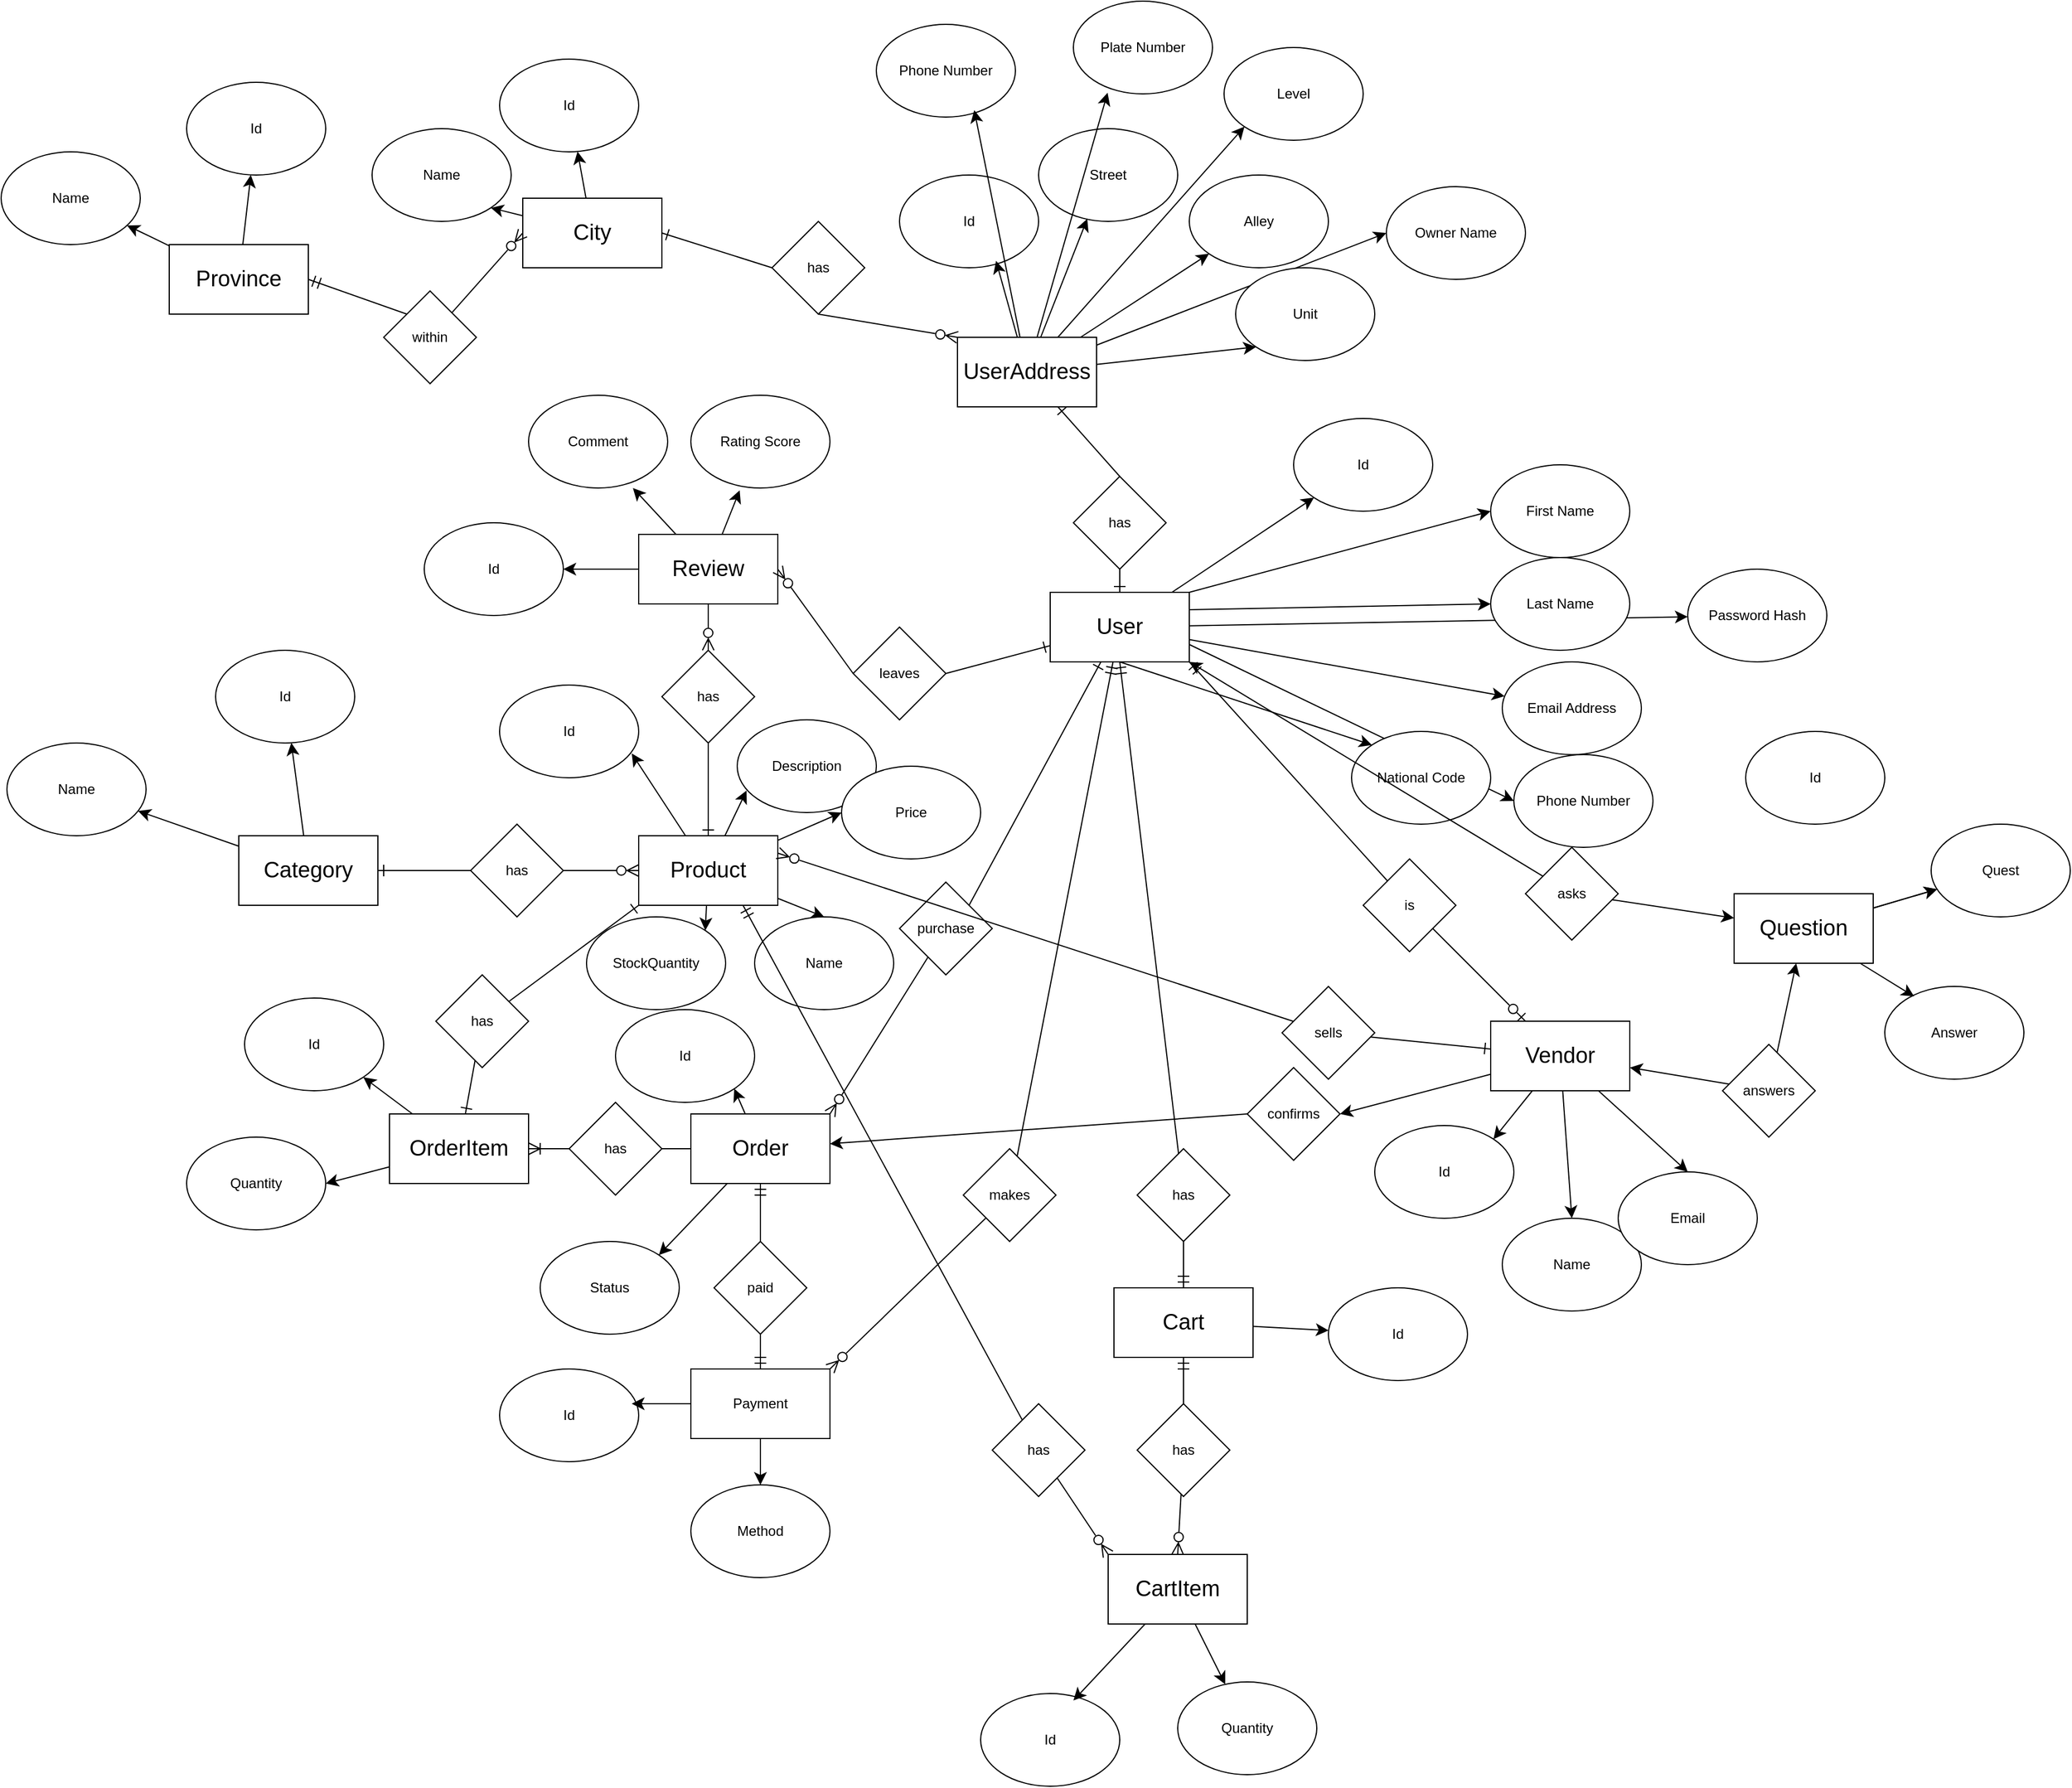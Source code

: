 <mxfile version="27.1.4">
  <diagram id="R2lEEEUBdFMjLlhIrx00" name="Page-1">
    <mxGraphModel dx="1762" dy="1644" grid="1" gridSize="10" guides="1" tooltips="1" connect="1" arrows="1" fold="1" page="1" pageScale="1" pageWidth="850" pageHeight="1100" math="0" shadow="0" extFonts="Permanent Marker^https://fonts.googleapis.com/css?family=Permanent+Marker">
      <root>
        <mxCell id="0" />
        <mxCell id="1" parent="0" />
        <mxCell id="40NyG70ImDQyrmvecJQj-22" style="edgeStyle=none;curved=1;rounded=0;orthogonalLoop=1;jettySize=auto;html=1;exitX=0.5;exitY=1;exitDx=0;exitDy=0;entryX=0;entryY=0;entryDx=0;entryDy=0;fontSize=12;startSize=8;endSize=8;" parent="1" source="40NyG70ImDQyrmvecJQj-1" target="40NyG70ImDQyrmvecJQj-21" edge="1">
          <mxGeometry relative="1" as="geometry" />
        </mxCell>
        <mxCell id="40NyG70ImDQyrmvecJQj-23" style="edgeStyle=none;curved=1;rounded=0;orthogonalLoop=1;jettySize=auto;html=1;exitX=1;exitY=0.75;exitDx=0;exitDy=0;entryX=0;entryY=0.5;entryDx=0;entryDy=0;fontSize=12;startSize=8;endSize=8;" parent="1" source="40NyG70ImDQyrmvecJQj-1" target="40NyG70ImDQyrmvecJQj-20" edge="1">
          <mxGeometry relative="1" as="geometry" />
        </mxCell>
        <mxCell id="40NyG70ImDQyrmvecJQj-24" style="edgeStyle=none;curved=1;rounded=0;orthogonalLoop=1;jettySize=auto;html=1;fontSize=12;startSize=8;endSize=8;" parent="1" source="40NyG70ImDQyrmvecJQj-1" target="40NyG70ImDQyrmvecJQj-19" edge="1">
          <mxGeometry relative="1" as="geometry" />
        </mxCell>
        <mxCell id="40NyG70ImDQyrmvecJQj-25" style="edgeStyle=none;curved=1;rounded=0;orthogonalLoop=1;jettySize=auto;html=1;exitX=1;exitY=0.25;exitDx=0;exitDy=0;entryX=0;entryY=0.5;entryDx=0;entryDy=0;fontSize=12;startSize=8;endSize=8;" parent="1" source="40NyG70ImDQyrmvecJQj-1" target="40NyG70ImDQyrmvecJQj-18" edge="1">
          <mxGeometry relative="1" as="geometry" />
        </mxCell>
        <mxCell id="40NyG70ImDQyrmvecJQj-26" style="edgeStyle=none;curved=1;rounded=0;orthogonalLoop=1;jettySize=auto;html=1;exitX=1;exitY=0;exitDx=0;exitDy=0;fontSize=12;startSize=8;endSize=8;entryX=0;entryY=0.5;entryDx=0;entryDy=0;" parent="1" source="40NyG70ImDQyrmvecJQj-1" target="40NyG70ImDQyrmvecJQj-17" edge="1">
          <mxGeometry relative="1" as="geometry">
            <mxPoint x="1080" y="200" as="targetPoint" />
          </mxGeometry>
        </mxCell>
        <mxCell id="40NyG70ImDQyrmvecJQj-27" style="edgeStyle=none;curved=1;rounded=0;orthogonalLoop=1;jettySize=auto;html=1;entryX=0;entryY=1;entryDx=0;entryDy=0;fontSize=12;startSize=8;endSize=8;" parent="1" source="40NyG70ImDQyrmvecJQj-1" target="40NyG70ImDQyrmvecJQj-16" edge="1">
          <mxGeometry relative="1" as="geometry" />
        </mxCell>
        <mxCell id="40NyG70ImDQyrmvecJQj-50" style="edgeStyle=none;curved=1;rounded=0;orthogonalLoop=1;jettySize=auto;html=1;entryX=1;entryY=0.5;entryDx=0;entryDy=0;fontSize=12;startSize=8;endSize=8;startArrow=ERone;startFill=0;endArrow=none;" parent="1" source="40NyG70ImDQyrmvecJQj-1" target="40NyG70ImDQyrmvecJQj-30" edge="1">
          <mxGeometry relative="1" as="geometry" />
        </mxCell>
        <mxCell id="40NyG70ImDQyrmvecJQj-60" style="edgeStyle=none;curved=1;rounded=0;orthogonalLoop=1;jettySize=auto;html=1;entryX=1;entryY=0;entryDx=0;entryDy=0;fontSize=12;startSize=8;endSize=8;endArrow=none;startFill=0;startArrow=ERone;" parent="1" source="40NyG70ImDQyrmvecJQj-1" target="40NyG70ImDQyrmvecJQj-32" edge="1">
          <mxGeometry relative="1" as="geometry" />
        </mxCell>
        <mxCell id="40NyG70ImDQyrmvecJQj-67" style="edgeStyle=none;curved=1;rounded=0;orthogonalLoop=1;jettySize=auto;html=1;fontSize=12;startSize=8;endSize=8;endArrow=none;startFill=0;startArrow=ERmandOne;" parent="1" source="40NyG70ImDQyrmvecJQj-1" target="40NyG70ImDQyrmvecJQj-66" edge="1">
          <mxGeometry relative="1" as="geometry" />
        </mxCell>
        <mxCell id="40NyG70ImDQyrmvecJQj-127" style="edgeStyle=none;curved=1;rounded=0;orthogonalLoop=1;jettySize=auto;html=1;fontSize=12;startSize=8;endSize=8;" parent="1" source="40NyG70ImDQyrmvecJQj-1" target="40NyG70ImDQyrmvecJQj-126" edge="1">
          <mxGeometry relative="1" as="geometry" />
        </mxCell>
        <mxCell id="40NyG70ImDQyrmvecJQj-1" value="User" style="rounded=0;whiteSpace=wrap;html=1;fontSize=19;" parent="1" vertex="1">
          <mxGeometry x="720" y="160" width="120" height="60" as="geometry" />
        </mxCell>
        <mxCell id="40NyG70ImDQyrmvecJQj-48" style="edgeStyle=none;curved=1;rounded=0;orthogonalLoop=1;jettySize=auto;html=1;entryX=0.5;entryY=0;entryDx=0;entryDy=0;fontSize=12;startSize=8;endSize=8;endArrow=none;startFill=0;startArrow=ERone;" parent="1" source="40NyG70ImDQyrmvecJQj-2" target="40NyG70ImDQyrmvecJQj-40" edge="1">
          <mxGeometry relative="1" as="geometry" />
        </mxCell>
        <mxCell id="40NyG70ImDQyrmvecJQj-104" style="edgeStyle=none;curved=1;rounded=0;orthogonalLoop=1;jettySize=auto;html=1;fontSize=12;startSize=8;endSize=8;" parent="1" source="40NyG70ImDQyrmvecJQj-2" target="40NyG70ImDQyrmvecJQj-93" edge="1">
          <mxGeometry relative="1" as="geometry" />
        </mxCell>
        <mxCell id="40NyG70ImDQyrmvecJQj-105" style="edgeStyle=none;curved=1;rounded=0;orthogonalLoop=1;jettySize=auto;html=1;entryX=0;entryY=1;entryDx=0;entryDy=0;fontSize=12;startSize=8;endSize=8;" parent="1" source="40NyG70ImDQyrmvecJQj-2" target="40NyG70ImDQyrmvecJQj-95" edge="1">
          <mxGeometry relative="1" as="geometry" />
        </mxCell>
        <mxCell id="40NyG70ImDQyrmvecJQj-106" style="edgeStyle=none;curved=1;rounded=0;orthogonalLoop=1;jettySize=auto;html=1;entryX=0;entryY=1;entryDx=0;entryDy=0;fontSize=12;startSize=8;endSize=8;" parent="1" source="40NyG70ImDQyrmvecJQj-2" target="40NyG70ImDQyrmvecJQj-96" edge="1">
          <mxGeometry relative="1" as="geometry" />
        </mxCell>
        <mxCell id="40NyG70ImDQyrmvecJQj-107" style="edgeStyle=none;curved=1;rounded=0;orthogonalLoop=1;jettySize=auto;html=1;entryX=0;entryY=0.5;entryDx=0;entryDy=0;fontSize=12;startSize=8;endSize=8;" parent="1" source="40NyG70ImDQyrmvecJQj-2" target="40NyG70ImDQyrmvecJQj-97" edge="1">
          <mxGeometry relative="1" as="geometry" />
        </mxCell>
        <mxCell id="40NyG70ImDQyrmvecJQj-2" value="UserAddress" style="rounded=0;whiteSpace=wrap;html=1;fontSize=19;" parent="1" vertex="1">
          <mxGeometry x="640" y="-60" width="120" height="60" as="geometry" />
        </mxCell>
        <mxCell id="40NyG70ImDQyrmvecJQj-46" style="edgeStyle=none;curved=1;rounded=0;orthogonalLoop=1;jettySize=auto;html=1;exitX=1;exitY=0.5;exitDx=0;exitDy=0;entryX=0;entryY=0.5;entryDx=0;entryDy=0;fontSize=12;startSize=8;endSize=8;endArrow=none;startFill=0;startArrow=ERone;" parent="1" source="40NyG70ImDQyrmvecJQj-3" target="40NyG70ImDQyrmvecJQj-42" edge="1">
          <mxGeometry relative="1" as="geometry" />
        </mxCell>
        <mxCell id="40NyG70ImDQyrmvecJQj-89" value="" style="edgeStyle=none;curved=1;rounded=0;orthogonalLoop=1;jettySize=auto;html=1;fontSize=12;startSize=8;endSize=8;" parent="1" source="40NyG70ImDQyrmvecJQj-3" target="40NyG70ImDQyrmvecJQj-84" edge="1">
          <mxGeometry relative="1" as="geometry" />
        </mxCell>
        <mxCell id="40NyG70ImDQyrmvecJQj-90" style="edgeStyle=none;curved=1;rounded=0;orthogonalLoop=1;jettySize=auto;html=1;entryX=1;entryY=1;entryDx=0;entryDy=0;fontSize=12;startSize=8;endSize=8;" parent="1" source="40NyG70ImDQyrmvecJQj-3" target="40NyG70ImDQyrmvecJQj-85" edge="1">
          <mxGeometry relative="1" as="geometry" />
        </mxCell>
        <mxCell id="40NyG70ImDQyrmvecJQj-3" value="City" style="rounded=0;whiteSpace=wrap;html=1;fontSize=19;" parent="1" vertex="1">
          <mxGeometry x="265" y="-180" width="120" height="60" as="geometry" />
        </mxCell>
        <mxCell id="40NyG70ImDQyrmvecJQj-44" style="edgeStyle=none;curved=1;rounded=0;orthogonalLoop=1;jettySize=auto;html=1;exitX=1;exitY=0.5;exitDx=0;exitDy=0;entryX=0;entryY=0;entryDx=0;entryDy=0;fontSize=12;startSize=8;endSize=8;endArrow=none;startFill=0;startArrow=ERmandOne;" parent="1" source="40NyG70ImDQyrmvecJQj-5" target="40NyG70ImDQyrmvecJQj-43" edge="1">
          <mxGeometry relative="1" as="geometry" />
        </mxCell>
        <mxCell id="40NyG70ImDQyrmvecJQj-87" value="" style="edgeStyle=none;curved=1;rounded=0;orthogonalLoop=1;jettySize=auto;html=1;fontSize=12;startSize=8;endSize=8;" parent="1" source="40NyG70ImDQyrmvecJQj-5" target="40NyG70ImDQyrmvecJQj-82" edge="1">
          <mxGeometry relative="1" as="geometry" />
        </mxCell>
        <mxCell id="40NyG70ImDQyrmvecJQj-88" style="edgeStyle=none;curved=1;rounded=0;orthogonalLoop=1;jettySize=auto;html=1;fontSize=12;startSize=8;endSize=8;" parent="1" source="40NyG70ImDQyrmvecJQj-5" target="40NyG70ImDQyrmvecJQj-83" edge="1">
          <mxGeometry relative="1" as="geometry" />
        </mxCell>
        <mxCell id="40NyG70ImDQyrmvecJQj-5" value="Province" style="rounded=0;whiteSpace=wrap;html=1;fontSize=19;" parent="1" vertex="1">
          <mxGeometry x="-40" y="-140" width="120" height="60" as="geometry" />
        </mxCell>
        <mxCell id="40NyG70ImDQyrmvecJQj-54" style="edgeStyle=none;curved=1;rounded=0;orthogonalLoop=1;jettySize=auto;html=1;entryX=1;entryY=0.5;entryDx=0;entryDy=0;fontSize=12;startSize=8;endSize=8;endArrow=none;endFill=0;startFill=0;startArrow=ERzeroToMany;" parent="1" source="40NyG70ImDQyrmvecJQj-6" target="40NyG70ImDQyrmvecJQj-28" edge="1">
          <mxGeometry relative="1" as="geometry" />
        </mxCell>
        <mxCell id="H5rVmKhQ-5tGb0JOtbnZ-13" style="edgeStyle=none;curved=1;rounded=0;orthogonalLoop=1;jettySize=auto;html=1;fontSize=12;startSize=8;endSize=8;entryX=0.95;entryY=0.738;entryDx=0;entryDy=0;entryPerimeter=0;" edge="1" parent="1" source="40NyG70ImDQyrmvecJQj-6" target="H5rVmKhQ-5tGb0JOtbnZ-6">
          <mxGeometry relative="1" as="geometry" />
        </mxCell>
        <mxCell id="H5rVmKhQ-5tGb0JOtbnZ-15" style="edgeStyle=none;curved=1;rounded=0;orthogonalLoop=1;jettySize=auto;html=1;entryX=0;entryY=0.5;entryDx=0;entryDy=0;fontSize=12;startSize=8;endSize=8;" edge="1" parent="1" source="40NyG70ImDQyrmvecJQj-6" target="H5rVmKhQ-5tGb0JOtbnZ-9">
          <mxGeometry relative="1" as="geometry" />
        </mxCell>
        <mxCell id="H5rVmKhQ-5tGb0JOtbnZ-16" style="edgeStyle=none;curved=1;rounded=0;orthogonalLoop=1;jettySize=auto;html=1;entryX=0.5;entryY=0;entryDx=0;entryDy=0;fontSize=12;startSize=8;endSize=8;" edge="1" parent="1" source="40NyG70ImDQyrmvecJQj-6" target="H5rVmKhQ-5tGb0JOtbnZ-7">
          <mxGeometry relative="1" as="geometry" />
        </mxCell>
        <mxCell id="H5rVmKhQ-5tGb0JOtbnZ-17" style="edgeStyle=none;curved=1;rounded=0;orthogonalLoop=1;jettySize=auto;html=1;entryX=1;entryY=0;entryDx=0;entryDy=0;fontSize=12;startSize=8;endSize=8;" edge="1" parent="1" source="40NyG70ImDQyrmvecJQj-6" target="H5rVmKhQ-5tGb0JOtbnZ-11">
          <mxGeometry relative="1" as="geometry" />
        </mxCell>
        <mxCell id="40NyG70ImDQyrmvecJQj-6" value="Product" style="rounded=0;whiteSpace=wrap;html=1;fontSize=19;direction=west;verticalAlign=middle;" parent="1" vertex="1">
          <mxGeometry x="365" y="370" width="120" height="60" as="geometry" />
        </mxCell>
        <mxCell id="H5rVmKhQ-5tGb0JOtbnZ-3" style="edgeStyle=none;curved=1;rounded=0;orthogonalLoop=1;jettySize=auto;html=1;fontSize=12;startSize=8;endSize=8;" edge="1" parent="1" source="40NyG70ImDQyrmvecJQj-7" target="H5rVmKhQ-5tGb0JOtbnZ-1">
          <mxGeometry relative="1" as="geometry" />
        </mxCell>
        <mxCell id="H5rVmKhQ-5tGb0JOtbnZ-4" style="edgeStyle=none;curved=1;rounded=0;orthogonalLoop=1;jettySize=auto;html=1;fontSize=12;startSize=8;endSize=8;" edge="1" parent="1" source="40NyG70ImDQyrmvecJQj-7" target="H5rVmKhQ-5tGb0JOtbnZ-2">
          <mxGeometry relative="1" as="geometry" />
        </mxCell>
        <mxCell id="40NyG70ImDQyrmvecJQj-7" value="Category" style="rounded=0;whiteSpace=wrap;html=1;fontSize=19;direction=west;verticalAlign=middle;" parent="1" vertex="1">
          <mxGeometry x="20" y="370" width="120" height="60" as="geometry" />
        </mxCell>
        <mxCell id="40NyG70ImDQyrmvecJQj-75" value="" style="edgeStyle=none;curved=1;rounded=0;orthogonalLoop=1;jettySize=auto;html=1;fontSize=12;startSize=8;endSize=8;endArrow=none;startFill=0;startArrow=ERone;" parent="1" source="40NyG70ImDQyrmvecJQj-8" target="40NyG70ImDQyrmvecJQj-38" edge="1">
          <mxGeometry relative="1" as="geometry" />
        </mxCell>
        <mxCell id="40NyG70ImDQyrmvecJQj-119" style="edgeStyle=none;curved=1;rounded=0;orthogonalLoop=1;jettySize=auto;html=1;entryX=1;entryY=0.5;entryDx=0;entryDy=0;fontSize=12;startSize=8;endSize=8;" parent="1" source="40NyG70ImDQyrmvecJQj-8" target="40NyG70ImDQyrmvecJQj-118" edge="1">
          <mxGeometry relative="1" as="geometry" />
        </mxCell>
        <mxCell id="H5rVmKhQ-5tGb0JOtbnZ-44" style="edgeStyle=none;curved=1;rounded=0;orthogonalLoop=1;jettySize=auto;html=1;entryX=1;entryY=0;entryDx=0;entryDy=0;fontSize=12;startSize=8;endSize=8;" edge="1" parent="1" source="40NyG70ImDQyrmvecJQj-8" target="H5rVmKhQ-5tGb0JOtbnZ-40">
          <mxGeometry relative="1" as="geometry" />
        </mxCell>
        <mxCell id="H5rVmKhQ-5tGb0JOtbnZ-45" style="edgeStyle=none;curved=1;rounded=0;orthogonalLoop=1;jettySize=auto;html=1;entryX=0.5;entryY=0;entryDx=0;entryDy=0;fontSize=12;startSize=8;endSize=8;" edge="1" parent="1" source="40NyG70ImDQyrmvecJQj-8" target="H5rVmKhQ-5tGb0JOtbnZ-41">
          <mxGeometry relative="1" as="geometry" />
        </mxCell>
        <mxCell id="H5rVmKhQ-5tGb0JOtbnZ-46" style="edgeStyle=none;curved=1;rounded=0;orthogonalLoop=1;jettySize=auto;html=1;entryX=0.5;entryY=0;entryDx=0;entryDy=0;fontSize=12;startSize=8;endSize=8;" edge="1" parent="1" source="40NyG70ImDQyrmvecJQj-8" target="H5rVmKhQ-5tGb0JOtbnZ-42">
          <mxGeometry relative="1" as="geometry" />
        </mxCell>
        <mxCell id="40NyG70ImDQyrmvecJQj-8" value="Vendor" style="rounded=0;whiteSpace=wrap;html=1;fontSize=19;" parent="1" vertex="1">
          <mxGeometry x="1100" y="530" width="120" height="60" as="geometry" />
        </mxCell>
        <mxCell id="H5rVmKhQ-5tGb0JOtbnZ-56" value="" style="edgeStyle=none;curved=1;rounded=0;orthogonalLoop=1;jettySize=auto;html=1;fontSize=12;startSize=8;endSize=8;" edge="1" parent="1" source="cq8yt8BIAIBdKAfmv7zH-1" target="H5rVmKhQ-5tGb0JOtbnZ-54">
          <mxGeometry relative="1" as="geometry" />
        </mxCell>
        <mxCell id="H5rVmKhQ-5tGb0JOtbnZ-57" value="" style="edgeStyle=none;curved=1;rounded=0;orthogonalLoop=1;jettySize=auto;html=1;fontSize=12;startSize=8;endSize=8;" edge="1" parent="1" source="cq8yt8BIAIBdKAfmv7zH-1" target="H5rVmKhQ-5tGb0JOtbnZ-54">
          <mxGeometry relative="1" as="geometry" />
        </mxCell>
        <mxCell id="cq8yt8BIAIBdKAfmv7zH-1" value="Question" style="rounded=0;whiteSpace=wrap;html=1;fontSize=19;" parent="1" vertex="1">
          <mxGeometry x="1310" y="420" width="120" height="60" as="geometry" />
        </mxCell>
        <mxCell id="40NyG70ImDQyrmvecJQj-72" value="" style="edgeStyle=none;curved=1;rounded=0;orthogonalLoop=1;jettySize=auto;html=1;fontSize=12;startSize=8;endSize=8;endArrow=none;endFill=0;startFill=0;startArrow=ERmandOne;" parent="1" source="40NyG70ImDQyrmvecJQj-9" target="40NyG70ImDQyrmvecJQj-36" edge="1">
          <mxGeometry relative="1" as="geometry" />
        </mxCell>
        <mxCell id="40NyG70ImDQyrmvecJQj-73" value="" style="edgeStyle=none;curved=1;rounded=0;orthogonalLoop=1;jettySize=auto;html=1;fontSize=12;startSize=8;endSize=8;endArrow=none;startFill=0;startArrow=ERmandOne;" parent="1" source="40NyG70ImDQyrmvecJQj-9" target="40NyG70ImDQyrmvecJQj-35" edge="1">
          <mxGeometry relative="1" as="geometry" />
        </mxCell>
        <mxCell id="H5rVmKhQ-5tGb0JOtbnZ-32" value="" style="edgeStyle=none;curved=1;rounded=0;orthogonalLoop=1;jettySize=auto;html=1;fontSize=12;startSize=8;endSize=8;" edge="1" parent="1" source="40NyG70ImDQyrmvecJQj-9" target="H5rVmKhQ-5tGb0JOtbnZ-31">
          <mxGeometry relative="1" as="geometry" />
        </mxCell>
        <mxCell id="40NyG70ImDQyrmvecJQj-9" value="Cart" style="rounded=0;whiteSpace=wrap;html=1;fontSize=19;" parent="1" vertex="1">
          <mxGeometry x="775" y="760" width="120" height="60" as="geometry" />
        </mxCell>
        <mxCell id="40NyG70ImDQyrmvecJQj-69" value="" style="edgeStyle=none;curved=1;rounded=0;orthogonalLoop=1;jettySize=auto;html=1;fontSize=12;startSize=8;endSize=8;endArrow=none;startFill=0;startArrow=ERzeroToMany;exitX=0.5;exitY=0;exitDx=0;exitDy=0;" parent="1" source="40NyG70ImDQyrmvecJQj-10" target="40NyG70ImDQyrmvecJQj-36" edge="1">
          <mxGeometry relative="1" as="geometry">
            <mxPoint x="835" y="980" as="sourcePoint" />
          </mxGeometry>
        </mxCell>
        <mxCell id="H5rVmKhQ-5tGb0JOtbnZ-36" value="" style="edgeStyle=none;curved=1;rounded=0;orthogonalLoop=1;jettySize=auto;html=1;fontSize=12;startSize=8;endSize=8;" edge="1" parent="1" source="40NyG70ImDQyrmvecJQj-10" target="H5rVmKhQ-5tGb0JOtbnZ-34">
          <mxGeometry relative="1" as="geometry" />
        </mxCell>
        <mxCell id="40NyG70ImDQyrmvecJQj-10" value="CartItem" style="rounded=0;whiteSpace=wrap;html=1;fontSize=19;" parent="1" vertex="1">
          <mxGeometry x="770" y="990" width="120" height="60" as="geometry" />
        </mxCell>
        <mxCell id="40NyG70ImDQyrmvecJQj-52" style="edgeStyle=none;curved=1;rounded=0;orthogonalLoop=1;jettySize=auto;html=1;exitX=0.5;exitY=1;exitDx=0;exitDy=0;entryX=0.5;entryY=0;entryDx=0;entryDy=0;fontSize=12;startSize=8;endSize=8;endArrow=ERzeroToMany;endFill=0;" parent="1" source="40NyG70ImDQyrmvecJQj-13" target="40NyG70ImDQyrmvecJQj-29" edge="1">
          <mxGeometry relative="1" as="geometry" />
        </mxCell>
        <mxCell id="40NyG70ImDQyrmvecJQj-131" style="edgeStyle=none;curved=1;rounded=0;orthogonalLoop=1;jettySize=auto;html=1;fontSize=12;startSize=8;endSize=8;" parent="1" source="40NyG70ImDQyrmvecJQj-13" target="40NyG70ImDQyrmvecJQj-128" edge="1">
          <mxGeometry relative="1" as="geometry" />
        </mxCell>
        <mxCell id="40NyG70ImDQyrmvecJQj-13" value="Review" style="rounded=0;whiteSpace=wrap;html=1;fontSize=19;" parent="1" vertex="1">
          <mxGeometry x="365" y="110" width="120" height="60" as="geometry" />
        </mxCell>
        <mxCell id="40NyG70ImDQyrmvecJQj-56" style="edgeStyle=none;curved=1;rounded=0;orthogonalLoop=1;jettySize=auto;html=1;exitX=1;exitY=0.5;exitDx=0;exitDy=0;entryX=0;entryY=0.5;entryDx=0;entryDy=0;fontSize=12;startSize=8;endSize=8;endArrow=none;endFill=0;startArrow=ERoneToMany;startFill=0;" parent="1" source="40NyG70ImDQyrmvecJQj-11" target="40NyG70ImDQyrmvecJQj-34" edge="1">
          <mxGeometry relative="1" as="geometry" />
        </mxCell>
        <mxCell id="H5rVmKhQ-5tGb0JOtbnZ-20" style="edgeStyle=none;curved=1;rounded=0;orthogonalLoop=1;jettySize=auto;html=1;entryX=1;entryY=1;entryDx=0;entryDy=0;fontSize=12;startSize=8;endSize=8;" edge="1" parent="1" source="40NyG70ImDQyrmvecJQj-11" target="H5rVmKhQ-5tGb0JOtbnZ-18">
          <mxGeometry relative="1" as="geometry" />
        </mxCell>
        <mxCell id="H5rVmKhQ-5tGb0JOtbnZ-21" style="edgeStyle=none;curved=1;rounded=0;orthogonalLoop=1;jettySize=auto;html=1;entryX=1;entryY=0.5;entryDx=0;entryDy=0;fontSize=12;startSize=8;endSize=8;" edge="1" parent="1" source="40NyG70ImDQyrmvecJQj-11" target="H5rVmKhQ-5tGb0JOtbnZ-19">
          <mxGeometry relative="1" as="geometry" />
        </mxCell>
        <mxCell id="40NyG70ImDQyrmvecJQj-11" value="OrderItem" style="rounded=0;whiteSpace=wrap;html=1;fontSize=19;" parent="1" vertex="1">
          <mxGeometry x="150" y="610" width="120" height="60" as="geometry" />
        </mxCell>
        <mxCell id="40NyG70ImDQyrmvecJQj-64" style="edgeStyle=none;curved=1;rounded=0;orthogonalLoop=1;jettySize=auto;html=1;exitX=0.5;exitY=1;exitDx=0;exitDy=0;entryX=0.5;entryY=0;entryDx=0;entryDy=0;fontSize=12;startSize=8;endSize=8;endArrow=none;startFill=0;startArrow=ERmandOne;" parent="1" source="40NyG70ImDQyrmvecJQj-12" target="40NyG70ImDQyrmvecJQj-63" edge="1">
          <mxGeometry relative="1" as="geometry" />
        </mxCell>
        <mxCell id="H5rVmKhQ-5tGb0JOtbnZ-24" style="edgeStyle=none;curved=1;rounded=0;orthogonalLoop=1;jettySize=auto;html=1;entryX=1;entryY=1;entryDx=0;entryDy=0;fontSize=12;startSize=8;endSize=8;" edge="1" parent="1" source="40NyG70ImDQyrmvecJQj-12" target="H5rVmKhQ-5tGb0JOtbnZ-22">
          <mxGeometry relative="1" as="geometry" />
        </mxCell>
        <mxCell id="H5rVmKhQ-5tGb0JOtbnZ-25" style="edgeStyle=none;curved=1;rounded=0;orthogonalLoop=1;jettySize=auto;html=1;entryX=1;entryY=0;entryDx=0;entryDy=0;fontSize=12;startSize=8;endSize=8;" edge="1" parent="1" source="40NyG70ImDQyrmvecJQj-12" target="H5rVmKhQ-5tGb0JOtbnZ-23">
          <mxGeometry relative="1" as="geometry" />
        </mxCell>
        <mxCell id="40NyG70ImDQyrmvecJQj-12" value="Order" style="rounded=0;whiteSpace=wrap;html=1;fontSize=19;" parent="1" vertex="1">
          <mxGeometry x="410" y="610" width="120" height="60" as="geometry" />
        </mxCell>
        <mxCell id="40NyG70ImDQyrmvecJQj-16" value="Id" style="ellipse;whiteSpace=wrap;html=1;" parent="1" vertex="1">
          <mxGeometry x="930" y="10" width="120" height="80" as="geometry" />
        </mxCell>
        <mxCell id="40NyG70ImDQyrmvecJQj-17" value="First Name" style="ellipse;whiteSpace=wrap;html=1;" parent="1" vertex="1">
          <mxGeometry x="1100" y="50" width="120" height="80" as="geometry" />
        </mxCell>
        <mxCell id="40NyG70ImDQyrmvecJQj-18" value="Last Name" style="ellipse;whiteSpace=wrap;html=1;" parent="1" vertex="1">
          <mxGeometry x="1100" y="130" width="120" height="80" as="geometry" />
        </mxCell>
        <mxCell id="40NyG70ImDQyrmvecJQj-19" value="Email Address" style="ellipse;whiteSpace=wrap;html=1;" parent="1" vertex="1">
          <mxGeometry x="1110" y="220" width="120" height="80" as="geometry" />
        </mxCell>
        <mxCell id="40NyG70ImDQyrmvecJQj-20" value="Phone Number" style="ellipse;whiteSpace=wrap;html=1;" parent="1" vertex="1">
          <mxGeometry x="1120" y="300" width="120" height="80" as="geometry" />
        </mxCell>
        <mxCell id="40NyG70ImDQyrmvecJQj-21" value="National Code" style="ellipse;whiteSpace=wrap;html=1;" parent="1" vertex="1">
          <mxGeometry x="980" y="280" width="120" height="80" as="geometry" />
        </mxCell>
        <mxCell id="40NyG70ImDQyrmvecJQj-55" value="" style="edgeStyle=none;curved=1;rounded=0;orthogonalLoop=1;jettySize=auto;html=1;fontSize=12;startSize=8;endSize=8;endArrow=ERone;endFill=0;" parent="1" source="40NyG70ImDQyrmvecJQj-28" target="40NyG70ImDQyrmvecJQj-7" edge="1">
          <mxGeometry relative="1" as="geometry" />
        </mxCell>
        <mxCell id="40NyG70ImDQyrmvecJQj-28" value="has" style="rhombus;whiteSpace=wrap;html=1;" parent="1" vertex="1">
          <mxGeometry x="220" y="360" width="80" height="80" as="geometry" />
        </mxCell>
        <mxCell id="40NyG70ImDQyrmvecJQj-57" style="edgeStyle=none;curved=1;rounded=0;orthogonalLoop=1;jettySize=auto;html=1;exitX=1;exitY=0.5;exitDx=0;exitDy=0;entryX=0;entryY=0.5;entryDx=0;entryDy=0;fontSize=12;startSize=8;endSize=8;endArrow=none;startFill=0;" parent="1" source="40NyG70ImDQyrmvecJQj-34" target="40NyG70ImDQyrmvecJQj-12" edge="1">
          <mxGeometry relative="1" as="geometry" />
        </mxCell>
        <mxCell id="40NyG70ImDQyrmvecJQj-34" value="has" style="rhombus;whiteSpace=wrap;html=1;" parent="1" vertex="1">
          <mxGeometry x="305" y="600" width="80" height="80" as="geometry" />
        </mxCell>
        <mxCell id="40NyG70ImDQyrmvecJQj-53" style="edgeStyle=none;curved=1;rounded=0;orthogonalLoop=1;jettySize=auto;html=1;exitX=0.5;exitY=1;exitDx=0;exitDy=0;entryX=0.5;entryY=1;entryDx=0;entryDy=0;fontSize=12;startSize=8;endSize=8;endArrow=ERone;endFill=0;" parent="1" source="40NyG70ImDQyrmvecJQj-29" target="40NyG70ImDQyrmvecJQj-6" edge="1">
          <mxGeometry relative="1" as="geometry" />
        </mxCell>
        <mxCell id="40NyG70ImDQyrmvecJQj-29" value="has" style="rhombus;whiteSpace=wrap;html=1;" parent="1" vertex="1">
          <mxGeometry x="385" y="210" width="80" height="80" as="geometry" />
        </mxCell>
        <mxCell id="40NyG70ImDQyrmvecJQj-51" style="edgeStyle=none;curved=1;rounded=0;orthogonalLoop=1;jettySize=auto;html=1;exitX=0;exitY=0.5;exitDx=0;exitDy=0;entryX=1;entryY=0.5;entryDx=0;entryDy=0;fontSize=12;startSize=8;endSize=8;endArrow=ERzeroToMany;endFill=0;" parent="1" source="40NyG70ImDQyrmvecJQj-30" target="40NyG70ImDQyrmvecJQj-13" edge="1">
          <mxGeometry relative="1" as="geometry" />
        </mxCell>
        <mxCell id="40NyG70ImDQyrmvecJQj-30" value="leaves" style="rhombus;whiteSpace=wrap;html=1;" parent="1" vertex="1">
          <mxGeometry x="550" y="190" width="80" height="80" as="geometry" />
        </mxCell>
        <mxCell id="40NyG70ImDQyrmvecJQj-58" value="" style="edgeStyle=none;curved=1;rounded=0;orthogonalLoop=1;jettySize=auto;html=1;fontSize=12;startSize=8;endSize=8;endArrow=ERone;endFill=0;" parent="1" source="40NyG70ImDQyrmvecJQj-31" target="40NyG70ImDQyrmvecJQj-11" edge="1">
          <mxGeometry relative="1" as="geometry" />
        </mxCell>
        <mxCell id="40NyG70ImDQyrmvecJQj-59" style="edgeStyle=none;curved=1;rounded=0;orthogonalLoop=1;jettySize=auto;html=1;entryX=1;entryY=0;entryDx=0;entryDy=0;fontSize=12;startSize=8;endSize=8;endArrow=ERone;endFill=0;" parent="1" source="40NyG70ImDQyrmvecJQj-31" target="40NyG70ImDQyrmvecJQj-6" edge="1">
          <mxGeometry relative="1" as="geometry" />
        </mxCell>
        <mxCell id="40NyG70ImDQyrmvecJQj-31" value="has" style="rhombus;whiteSpace=wrap;html=1;" parent="1" vertex="1">
          <mxGeometry x="190" y="490" width="80" height="80" as="geometry" />
        </mxCell>
        <mxCell id="40NyG70ImDQyrmvecJQj-61" style="edgeStyle=none;curved=1;rounded=0;orthogonalLoop=1;jettySize=auto;html=1;entryX=1;entryY=0;entryDx=0;entryDy=0;fontSize=12;startSize=8;endSize=8;endArrow=ERzeroToMany;endFill=0;" parent="1" source="40NyG70ImDQyrmvecJQj-32" target="40NyG70ImDQyrmvecJQj-12" edge="1">
          <mxGeometry relative="1" as="geometry" />
        </mxCell>
        <mxCell id="40NyG70ImDQyrmvecJQj-32" value="purchase" style="rhombus;whiteSpace=wrap;html=1;" parent="1" vertex="1">
          <mxGeometry x="590" y="410" width="80" height="80" as="geometry" />
        </mxCell>
        <mxCell id="40NyG70ImDQyrmvecJQj-74" style="edgeStyle=none;curved=1;rounded=0;orthogonalLoop=1;jettySize=auto;html=1;entryX=0.5;entryY=1;entryDx=0;entryDy=0;fontSize=12;startSize=8;endSize=8;endArrow=ERmandOne;endFill=0;" parent="1" source="40NyG70ImDQyrmvecJQj-35" target="40NyG70ImDQyrmvecJQj-1" edge="1">
          <mxGeometry relative="1" as="geometry" />
        </mxCell>
        <mxCell id="40NyG70ImDQyrmvecJQj-35" value="has" style="rhombus;whiteSpace=wrap;html=1;" parent="1" vertex="1">
          <mxGeometry x="795" y="640" width="80" height="80" as="geometry" />
        </mxCell>
        <mxCell id="40NyG70ImDQyrmvecJQj-36" value="has" style="rhombus;whiteSpace=wrap;html=1;" parent="1" vertex="1">
          <mxGeometry x="795" y="860" width="80" height="80" as="geometry" />
        </mxCell>
        <mxCell id="40NyG70ImDQyrmvecJQj-77" style="edgeStyle=none;curved=1;rounded=0;orthogonalLoop=1;jettySize=auto;html=1;fontSize=12;startSize=8;endSize=8;endArrow=ERzeroToOne;endFill=0;" parent="1" source="40NyG70ImDQyrmvecJQj-37" target="40NyG70ImDQyrmvecJQj-8" edge="1">
          <mxGeometry relative="1" as="geometry" />
        </mxCell>
        <mxCell id="40NyG70ImDQyrmvecJQj-78" style="edgeStyle=none;curved=1;rounded=0;orthogonalLoop=1;jettySize=auto;html=1;entryX=1;entryY=1;entryDx=0;entryDy=0;fontSize=12;startSize=8;endSize=8;endArrow=ERmandOne;endFill=0;" parent="1" source="40NyG70ImDQyrmvecJQj-37" target="40NyG70ImDQyrmvecJQj-1" edge="1">
          <mxGeometry relative="1" as="geometry" />
        </mxCell>
        <mxCell id="40NyG70ImDQyrmvecJQj-37" value="is" style="rhombus;whiteSpace=wrap;html=1;" parent="1" vertex="1">
          <mxGeometry x="990" y="390" width="80" height="80" as="geometry" />
        </mxCell>
        <mxCell id="H5rVmKhQ-5tGb0JOtbnZ-50" value="" style="edgeStyle=none;curved=1;rounded=0;orthogonalLoop=1;jettySize=auto;html=1;fontSize=12;startSize=8;endSize=8;" edge="1" parent="1" source="cq8yt8BIAIBdKAfmv7zH-2" target="cq8yt8BIAIBdKAfmv7zH-1">
          <mxGeometry relative="1" as="geometry" />
        </mxCell>
        <mxCell id="H5rVmKhQ-5tGb0JOtbnZ-52" style="edgeStyle=none;curved=1;rounded=0;orthogonalLoop=1;jettySize=auto;html=1;entryX=1;entryY=1;entryDx=0;entryDy=0;fontSize=12;startSize=8;endSize=8;" edge="1" parent="1" source="cq8yt8BIAIBdKAfmv7zH-2" target="40NyG70ImDQyrmvecJQj-1">
          <mxGeometry relative="1" as="geometry" />
        </mxCell>
        <mxCell id="cq8yt8BIAIBdKAfmv7zH-2" value="asks" style="rhombus;whiteSpace=wrap;html=1;" parent="1" vertex="1">
          <mxGeometry x="1130" y="380" width="80" height="80" as="geometry" />
        </mxCell>
        <mxCell id="H5rVmKhQ-5tGb0JOtbnZ-47" value="" style="edgeStyle=none;curved=1;rounded=0;orthogonalLoop=1;jettySize=auto;html=1;fontSize=12;startSize=8;endSize=8;" edge="1" parent="1" source="cq8yt8BIAIBdKAfmv7zH-3" target="40NyG70ImDQyrmvecJQj-8">
          <mxGeometry relative="1" as="geometry" />
        </mxCell>
        <mxCell id="H5rVmKhQ-5tGb0JOtbnZ-48" value="" style="edgeStyle=none;curved=1;rounded=0;orthogonalLoop=1;jettySize=auto;html=1;fontSize=12;startSize=8;endSize=8;" edge="1" parent="1" source="cq8yt8BIAIBdKAfmv7zH-3" target="cq8yt8BIAIBdKAfmv7zH-1">
          <mxGeometry relative="1" as="geometry" />
        </mxCell>
        <mxCell id="cq8yt8BIAIBdKAfmv7zH-3" value="answers" style="rhombus;whiteSpace=wrap;html=1;" parent="1" vertex="1">
          <mxGeometry x="1300" y="550" width="80" height="80" as="geometry" />
        </mxCell>
        <mxCell id="40NyG70ImDQyrmvecJQj-76" style="edgeStyle=none;curved=1;rounded=0;orthogonalLoop=1;jettySize=auto;html=1;entryX=0;entryY=0.75;entryDx=0;entryDy=0;fontSize=12;startSize=8;endSize=8;endArrow=ERzeroToMany;endFill=0;" parent="1" source="40NyG70ImDQyrmvecJQj-38" target="40NyG70ImDQyrmvecJQj-6" edge="1">
          <mxGeometry relative="1" as="geometry" />
        </mxCell>
        <mxCell id="40NyG70ImDQyrmvecJQj-38" value="sells" style="rhombus;whiteSpace=wrap;html=1;" parent="1" vertex="1">
          <mxGeometry x="920" y="500" width="80" height="80" as="geometry" />
        </mxCell>
        <mxCell id="40NyG70ImDQyrmvecJQj-49" style="edgeStyle=none;curved=1;rounded=0;orthogonalLoop=1;jettySize=auto;html=1;exitX=0.5;exitY=1;exitDx=0;exitDy=0;entryX=0.5;entryY=0;entryDx=0;entryDy=0;fontSize=12;startSize=8;endSize=8;endArrow=ERone;endFill=0;" parent="1" source="40NyG70ImDQyrmvecJQj-40" target="40NyG70ImDQyrmvecJQj-1" edge="1">
          <mxGeometry relative="1" as="geometry" />
        </mxCell>
        <mxCell id="40NyG70ImDQyrmvecJQj-40" value="has" style="rhombus;whiteSpace=wrap;html=1;" parent="1" vertex="1">
          <mxGeometry x="740" y="60" width="80" height="80" as="geometry" />
        </mxCell>
        <mxCell id="40NyG70ImDQyrmvecJQj-47" style="edgeStyle=none;curved=1;rounded=0;orthogonalLoop=1;jettySize=auto;html=1;exitX=0.5;exitY=1;exitDx=0;exitDy=0;entryX=0;entryY=0;entryDx=0;entryDy=0;fontSize=12;startSize=8;endSize=8;endArrow=ERzeroToMany;endFill=0;" parent="1" source="40NyG70ImDQyrmvecJQj-42" target="40NyG70ImDQyrmvecJQj-2" edge="1">
          <mxGeometry relative="1" as="geometry" />
        </mxCell>
        <mxCell id="40NyG70ImDQyrmvecJQj-42" value="has" style="rhombus;whiteSpace=wrap;html=1;" parent="1" vertex="1">
          <mxGeometry x="480" y="-160" width="80" height="80" as="geometry" />
        </mxCell>
        <mxCell id="40NyG70ImDQyrmvecJQj-45" style="edgeStyle=none;curved=1;rounded=0;orthogonalLoop=1;jettySize=auto;html=1;entryX=0;entryY=0.5;entryDx=0;entryDy=0;fontSize=12;startSize=8;endSize=8;endArrow=ERzeroToMany;endFill=0;" parent="1" source="40NyG70ImDQyrmvecJQj-43" target="40NyG70ImDQyrmvecJQj-3" edge="1">
          <mxGeometry relative="1" as="geometry" />
        </mxCell>
        <mxCell id="40NyG70ImDQyrmvecJQj-43" value="within" style="rhombus;whiteSpace=wrap;html=1;" parent="1" vertex="1">
          <mxGeometry x="145" y="-100" width="80" height="80" as="geometry" />
        </mxCell>
        <mxCell id="40NyG70ImDQyrmvecJQj-65" value="" style="edgeStyle=none;curved=1;rounded=0;orthogonalLoop=1;jettySize=auto;html=1;fontSize=12;startSize=8;endSize=8;endArrow=none;startFill=0;startArrow=ERmandOne;" parent="1" source="40NyG70ImDQyrmvecJQj-62" target="40NyG70ImDQyrmvecJQj-63" edge="1">
          <mxGeometry relative="1" as="geometry" />
        </mxCell>
        <mxCell id="H5rVmKhQ-5tGb0JOtbnZ-30" style="edgeStyle=none;curved=1;rounded=0;orthogonalLoop=1;jettySize=auto;html=1;entryX=0.5;entryY=0;entryDx=0;entryDy=0;fontSize=12;startSize=8;endSize=8;" edge="1" parent="1" source="40NyG70ImDQyrmvecJQj-62" target="H5rVmKhQ-5tGb0JOtbnZ-27">
          <mxGeometry relative="1" as="geometry" />
        </mxCell>
        <mxCell id="40NyG70ImDQyrmvecJQj-62" value="Payment" style="rounded=0;whiteSpace=wrap;html=1;" parent="1" vertex="1">
          <mxGeometry x="410" y="830" width="120" height="60" as="geometry" />
        </mxCell>
        <mxCell id="40NyG70ImDQyrmvecJQj-63" value="paid" style="rhombus;whiteSpace=wrap;html=1;" parent="1" vertex="1">
          <mxGeometry x="430" y="720" width="80" height="80" as="geometry" />
        </mxCell>
        <mxCell id="40NyG70ImDQyrmvecJQj-68" style="edgeStyle=none;curved=1;rounded=0;orthogonalLoop=1;jettySize=auto;html=1;entryX=1;entryY=0;entryDx=0;entryDy=0;fontSize=12;startSize=8;endSize=8;endArrow=ERzeroToMany;endFill=0;" parent="1" source="40NyG70ImDQyrmvecJQj-66" target="40NyG70ImDQyrmvecJQj-62" edge="1">
          <mxGeometry relative="1" as="geometry" />
        </mxCell>
        <mxCell id="40NyG70ImDQyrmvecJQj-66" value="makes" style="rhombus;whiteSpace=wrap;html=1;" parent="1" vertex="1">
          <mxGeometry x="645" y="640" width="80" height="80" as="geometry" />
        </mxCell>
        <mxCell id="40NyG70ImDQyrmvecJQj-82" value="Id" style="ellipse;whiteSpace=wrap;html=1;" parent="1" vertex="1">
          <mxGeometry x="-25" y="-280" width="120" height="80" as="geometry" />
        </mxCell>
        <mxCell id="40NyG70ImDQyrmvecJQj-84" value="Id" style="ellipse;whiteSpace=wrap;html=1;" parent="1" vertex="1">
          <mxGeometry x="245" y="-300" width="120" height="80" as="geometry" />
        </mxCell>
        <mxCell id="40NyG70ImDQyrmvecJQj-83" value="Name" style="ellipse;whiteSpace=wrap;html=1;" parent="1" vertex="1">
          <mxGeometry x="-185" y="-220" width="120" height="80" as="geometry" />
        </mxCell>
        <mxCell id="40NyG70ImDQyrmvecJQj-85" value="Name" style="ellipse;whiteSpace=wrap;html=1;" parent="1" vertex="1">
          <mxGeometry x="135" y="-240" width="120" height="80" as="geometry" />
        </mxCell>
        <mxCell id="40NyG70ImDQyrmvecJQj-91" value="Id" style="ellipse;whiteSpace=wrap;html=1;" parent="1" vertex="1">
          <mxGeometry x="590" y="-200" width="120" height="80" as="geometry" />
        </mxCell>
        <mxCell id="40NyG70ImDQyrmvecJQj-92" value="Street" style="ellipse;whiteSpace=wrap;html=1;" parent="1" vertex="1">
          <mxGeometry x="710" y="-240" width="120" height="80" as="geometry" />
        </mxCell>
        <mxCell id="40NyG70ImDQyrmvecJQj-93" value="Alley" style="ellipse;whiteSpace=wrap;html=1;" parent="1" vertex="1">
          <mxGeometry x="840" y="-200" width="120" height="80" as="geometry" />
        </mxCell>
        <mxCell id="40NyG70ImDQyrmvecJQj-94" value="Plate Number" style="ellipse;whiteSpace=wrap;html=1;" parent="1" vertex="1">
          <mxGeometry x="740" y="-350" width="120" height="80" as="geometry" />
        </mxCell>
        <mxCell id="40NyG70ImDQyrmvecJQj-99" value="Phone Number" style="ellipse;whiteSpace=wrap;html=1;" parent="1" vertex="1">
          <mxGeometry x="570" y="-330" width="120" height="80" as="geometry" />
        </mxCell>
        <mxCell id="40NyG70ImDQyrmvecJQj-95" value="Level" style="ellipse;whiteSpace=wrap;html=1;" parent="1" vertex="1">
          <mxGeometry x="870" y="-310" width="120" height="80" as="geometry" />
        </mxCell>
        <mxCell id="40NyG70ImDQyrmvecJQj-96" value="Unit" style="ellipse;whiteSpace=wrap;html=1;" parent="1" vertex="1">
          <mxGeometry x="880" y="-120" width="120" height="80" as="geometry" />
        </mxCell>
        <mxCell id="40NyG70ImDQyrmvecJQj-97" value="Owner Name" style="ellipse;whiteSpace=wrap;html=1;" parent="1" vertex="1">
          <mxGeometry x="1010" y="-190" width="120" height="80" as="geometry" />
        </mxCell>
        <mxCell id="40NyG70ImDQyrmvecJQj-98" style="edgeStyle=none;curved=1;rounded=0;orthogonalLoop=1;jettySize=auto;html=1;exitX=0;exitY=1;exitDx=0;exitDy=0;fontSize=12;startSize=8;endSize=8;" parent="1" source="40NyG70ImDQyrmvecJQj-95" target="40NyG70ImDQyrmvecJQj-95" edge="1">
          <mxGeometry relative="1" as="geometry" />
        </mxCell>
        <mxCell id="40NyG70ImDQyrmvecJQj-100" style="edgeStyle=none;curved=1;rounded=0;orthogonalLoop=1;jettySize=auto;html=1;entryX=0.694;entryY=0.925;entryDx=0;entryDy=0;entryPerimeter=0;fontSize=12;startSize=8;endSize=8;" parent="1" source="40NyG70ImDQyrmvecJQj-2" target="40NyG70ImDQyrmvecJQj-91" edge="1">
          <mxGeometry relative="1" as="geometry" />
        </mxCell>
        <mxCell id="40NyG70ImDQyrmvecJQj-101" style="edgeStyle=none;curved=1;rounded=0;orthogonalLoop=1;jettySize=auto;html=1;entryX=0.704;entryY=0.925;entryDx=0;entryDy=0;entryPerimeter=0;fontSize=12;startSize=8;endSize=8;" parent="1" source="40NyG70ImDQyrmvecJQj-2" target="40NyG70ImDQyrmvecJQj-99" edge="1">
          <mxGeometry relative="1" as="geometry" />
        </mxCell>
        <mxCell id="40NyG70ImDQyrmvecJQj-102" style="edgeStyle=none;curved=1;rounded=0;orthogonalLoop=1;jettySize=auto;html=1;entryX=0.35;entryY=0.972;entryDx=0;entryDy=0;entryPerimeter=0;fontSize=12;startSize=8;endSize=8;" parent="1" source="40NyG70ImDQyrmvecJQj-2" target="40NyG70ImDQyrmvecJQj-92" edge="1">
          <mxGeometry relative="1" as="geometry" />
        </mxCell>
        <mxCell id="40NyG70ImDQyrmvecJQj-103" style="edgeStyle=none;curved=1;rounded=0;orthogonalLoop=1;jettySize=auto;html=1;entryX=0.246;entryY=0.988;entryDx=0;entryDy=0;entryPerimeter=0;fontSize=12;startSize=8;endSize=8;" parent="1" source="40NyG70ImDQyrmvecJQj-2" target="40NyG70ImDQyrmvecJQj-94" edge="1">
          <mxGeometry relative="1" as="geometry" />
        </mxCell>
        <mxCell id="40NyG70ImDQyrmvecJQj-120" style="edgeStyle=none;curved=1;rounded=0;orthogonalLoop=1;jettySize=auto;html=1;exitX=0;exitY=0.5;exitDx=0;exitDy=0;fontSize=12;startSize=8;endSize=8;" parent="1" source="40NyG70ImDQyrmvecJQj-118" target="40NyG70ImDQyrmvecJQj-12" edge="1">
          <mxGeometry relative="1" as="geometry" />
        </mxCell>
        <mxCell id="40NyG70ImDQyrmvecJQj-118" value="confirms" style="rhombus;whiteSpace=wrap;html=1;" parent="1" vertex="1">
          <mxGeometry x="890" y="570" width="80" height="80" as="geometry" />
        </mxCell>
        <mxCell id="40NyG70ImDQyrmvecJQj-126" value="Password Hash" style="ellipse;whiteSpace=wrap;html=1;" parent="1" vertex="1">
          <mxGeometry x="1270" y="140" width="120" height="80" as="geometry" />
        </mxCell>
        <mxCell id="40NyG70ImDQyrmvecJQj-128" value="Id" style="ellipse;whiteSpace=wrap;html=1;" parent="1" vertex="1">
          <mxGeometry x="180" y="100" width="120" height="80" as="geometry" />
        </mxCell>
        <mxCell id="40NyG70ImDQyrmvecJQj-129" value="Comment" style="ellipse;whiteSpace=wrap;html=1;" parent="1" vertex="1">
          <mxGeometry x="270" y="-10" width="120" height="80" as="geometry" />
        </mxCell>
        <mxCell id="40NyG70ImDQyrmvecJQj-130" value="Rating Score" style="ellipse;whiteSpace=wrap;html=1;" parent="1" vertex="1">
          <mxGeometry x="410" y="-10" width="120" height="80" as="geometry" />
        </mxCell>
        <mxCell id="40NyG70ImDQyrmvecJQj-132" style="edgeStyle=none;curved=1;rounded=0;orthogonalLoop=1;jettySize=auto;html=1;entryX=0.75;entryY=1;entryDx=0;entryDy=0;entryPerimeter=0;fontSize=12;startSize=8;endSize=8;" parent="1" source="40NyG70ImDQyrmvecJQj-13" target="40NyG70ImDQyrmvecJQj-129" edge="1">
          <mxGeometry relative="1" as="geometry" />
        </mxCell>
        <mxCell id="40NyG70ImDQyrmvecJQj-133" style="edgeStyle=none;curved=1;rounded=0;orthogonalLoop=1;jettySize=auto;html=1;entryX=0.351;entryY=1.025;entryDx=0;entryDy=0;entryPerimeter=0;fontSize=12;startSize=8;endSize=8;" parent="1" source="40NyG70ImDQyrmvecJQj-13" target="40NyG70ImDQyrmvecJQj-130" edge="1">
          <mxGeometry relative="1" as="geometry" />
        </mxCell>
        <mxCell id="H5rVmKhQ-5tGb0JOtbnZ-1" value="Id" style="ellipse;whiteSpace=wrap;html=1;" vertex="1" parent="1">
          <mxGeometry y="210" width="120" height="80" as="geometry" />
        </mxCell>
        <mxCell id="H5rVmKhQ-5tGb0JOtbnZ-2" value="Name" style="ellipse;whiteSpace=wrap;html=1;" vertex="1" parent="1">
          <mxGeometry x="-180" y="290" width="120" height="80" as="geometry" />
        </mxCell>
        <mxCell id="H5rVmKhQ-5tGb0JOtbnZ-6" value="Id" style="ellipse;whiteSpace=wrap;html=1;" vertex="1" parent="1">
          <mxGeometry x="245" y="240" width="120" height="80" as="geometry" />
        </mxCell>
        <mxCell id="H5rVmKhQ-5tGb0JOtbnZ-7" value="Name" style="ellipse;whiteSpace=wrap;html=1;" vertex="1" parent="1">
          <mxGeometry x="465" y="440" width="120" height="80" as="geometry" />
        </mxCell>
        <mxCell id="H5rVmKhQ-5tGb0JOtbnZ-8" value="Description" style="ellipse;whiteSpace=wrap;html=1;" vertex="1" parent="1">
          <mxGeometry x="450" y="270" width="120" height="80" as="geometry" />
        </mxCell>
        <mxCell id="H5rVmKhQ-5tGb0JOtbnZ-9" value="Price" style="ellipse;whiteSpace=wrap;html=1;" vertex="1" parent="1">
          <mxGeometry x="540" y="310" width="120" height="80" as="geometry" />
        </mxCell>
        <mxCell id="H5rVmKhQ-5tGb0JOtbnZ-11" value="StockQuantity" style="ellipse;whiteSpace=wrap;html=1;" vertex="1" parent="1">
          <mxGeometry x="320" y="440" width="120" height="80" as="geometry" />
        </mxCell>
        <mxCell id="H5rVmKhQ-5tGb0JOtbnZ-14" style="edgeStyle=none;curved=1;rounded=0;orthogonalLoop=1;jettySize=auto;html=1;entryX=0.067;entryY=0.763;entryDx=0;entryDy=0;entryPerimeter=0;fontSize=12;startSize=8;endSize=8;" edge="1" parent="1" source="40NyG70ImDQyrmvecJQj-6" target="H5rVmKhQ-5tGb0JOtbnZ-8">
          <mxGeometry relative="1" as="geometry" />
        </mxCell>
        <mxCell id="H5rVmKhQ-5tGb0JOtbnZ-18" value="Id" style="ellipse;whiteSpace=wrap;html=1;" vertex="1" parent="1">
          <mxGeometry x="25" y="510" width="120" height="80" as="geometry" />
        </mxCell>
        <mxCell id="H5rVmKhQ-5tGb0JOtbnZ-19" value="Quantity" style="ellipse;whiteSpace=wrap;html=1;" vertex="1" parent="1">
          <mxGeometry x="-25" y="630" width="120" height="80" as="geometry" />
        </mxCell>
        <mxCell id="H5rVmKhQ-5tGb0JOtbnZ-22" value="Id" style="ellipse;whiteSpace=wrap;html=1;" vertex="1" parent="1">
          <mxGeometry x="345" y="520" width="120" height="80" as="geometry" />
        </mxCell>
        <mxCell id="H5rVmKhQ-5tGb0JOtbnZ-23" value="Status" style="ellipse;whiteSpace=wrap;html=1;" vertex="1" parent="1">
          <mxGeometry x="280" y="720" width="120" height="80" as="geometry" />
        </mxCell>
        <mxCell id="H5rVmKhQ-5tGb0JOtbnZ-26" value="Id" style="ellipse;whiteSpace=wrap;html=1;" vertex="1" parent="1">
          <mxGeometry x="245" y="830" width="120" height="80" as="geometry" />
        </mxCell>
        <mxCell id="H5rVmKhQ-5tGb0JOtbnZ-27" value="Method" style="ellipse;whiteSpace=wrap;html=1;" vertex="1" parent="1">
          <mxGeometry x="410" y="930" width="120" height="80" as="geometry" />
        </mxCell>
        <mxCell id="H5rVmKhQ-5tGb0JOtbnZ-29" style="edgeStyle=none;curved=1;rounded=0;orthogonalLoop=1;jettySize=auto;html=1;entryX=0.95;entryY=0.375;entryDx=0;entryDy=0;entryPerimeter=0;fontSize=12;startSize=8;endSize=8;" edge="1" parent="1" source="40NyG70ImDQyrmvecJQj-62" target="H5rVmKhQ-5tGb0JOtbnZ-26">
          <mxGeometry relative="1" as="geometry" />
        </mxCell>
        <mxCell id="H5rVmKhQ-5tGb0JOtbnZ-31" value="Id" style="ellipse;whiteSpace=wrap;html=1;" vertex="1" parent="1">
          <mxGeometry x="960" y="760" width="120" height="80" as="geometry" />
        </mxCell>
        <mxCell id="H5rVmKhQ-5tGb0JOtbnZ-33" value="Id" style="ellipse;whiteSpace=wrap;html=1;" vertex="1" parent="1">
          <mxGeometry x="660" y="1110" width="120" height="80" as="geometry" />
        </mxCell>
        <mxCell id="H5rVmKhQ-5tGb0JOtbnZ-34" value="Quantity" style="ellipse;whiteSpace=wrap;html=1;" vertex="1" parent="1">
          <mxGeometry x="830" y="1100" width="120" height="80" as="geometry" />
        </mxCell>
        <mxCell id="H5rVmKhQ-5tGb0JOtbnZ-35" style="edgeStyle=none;curved=1;rounded=0;orthogonalLoop=1;jettySize=auto;html=1;entryX=0.667;entryY=0.075;entryDx=0;entryDy=0;entryPerimeter=0;fontSize=12;startSize=8;endSize=8;" edge="1" parent="1" source="40NyG70ImDQyrmvecJQj-10" target="H5rVmKhQ-5tGb0JOtbnZ-33">
          <mxGeometry relative="1" as="geometry" />
        </mxCell>
        <mxCell id="H5rVmKhQ-5tGb0JOtbnZ-38" style="edgeStyle=none;curved=1;rounded=0;orthogonalLoop=1;jettySize=auto;html=1;entryX=0;entryY=0;entryDx=0;entryDy=0;fontSize=12;startSize=8;endSize=8;endArrow=ERzeroToMany;endFill=0;" edge="1" parent="1" source="H5rVmKhQ-5tGb0JOtbnZ-37" target="40NyG70ImDQyrmvecJQj-10">
          <mxGeometry relative="1" as="geometry" />
        </mxCell>
        <mxCell id="H5rVmKhQ-5tGb0JOtbnZ-39" style="edgeStyle=none;curved=1;rounded=0;orthogonalLoop=1;jettySize=auto;html=1;entryX=0.25;entryY=0;entryDx=0;entryDy=0;fontSize=12;startSize=8;endSize=8;endArrow=ERmandOne;endFill=0;" edge="1" parent="1" source="H5rVmKhQ-5tGb0JOtbnZ-37" target="40NyG70ImDQyrmvecJQj-6">
          <mxGeometry relative="1" as="geometry" />
        </mxCell>
        <mxCell id="H5rVmKhQ-5tGb0JOtbnZ-37" value="has" style="rhombus;whiteSpace=wrap;html=1;" vertex="1" parent="1">
          <mxGeometry x="670" y="860" width="80" height="80" as="geometry" />
        </mxCell>
        <mxCell id="H5rVmKhQ-5tGb0JOtbnZ-40" value="Id" style="ellipse;whiteSpace=wrap;html=1;" vertex="1" parent="1">
          <mxGeometry x="1000" y="620" width="120" height="80" as="geometry" />
        </mxCell>
        <mxCell id="H5rVmKhQ-5tGb0JOtbnZ-41" value="Name" style="ellipse;whiteSpace=wrap;html=1;" vertex="1" parent="1">
          <mxGeometry x="1110" y="700" width="120" height="80" as="geometry" />
        </mxCell>
        <mxCell id="H5rVmKhQ-5tGb0JOtbnZ-42" value="Email" style="ellipse;whiteSpace=wrap;html=1;" vertex="1" parent="1">
          <mxGeometry x="1210" y="660" width="120" height="80" as="geometry" />
        </mxCell>
        <mxCell id="H5rVmKhQ-5tGb0JOtbnZ-53" value="Id" style="ellipse;whiteSpace=wrap;html=1;" vertex="1" parent="1">
          <mxGeometry x="1320" y="280" width="120" height="80" as="geometry" />
        </mxCell>
        <mxCell id="H5rVmKhQ-5tGb0JOtbnZ-54" value="Quest" style="ellipse;whiteSpace=wrap;html=1;" vertex="1" parent="1">
          <mxGeometry x="1480" y="360" width="120" height="80" as="geometry" />
        </mxCell>
        <mxCell id="H5rVmKhQ-5tGb0JOtbnZ-55" value="Answer" style="ellipse;whiteSpace=wrap;html=1;" vertex="1" parent="1">
          <mxGeometry x="1440" y="500" width="120" height="80" as="geometry" />
        </mxCell>
        <mxCell id="H5rVmKhQ-5tGb0JOtbnZ-58" style="edgeStyle=none;curved=1;rounded=0;orthogonalLoop=1;jettySize=auto;html=1;entryX=0.211;entryY=0.108;entryDx=0;entryDy=0;entryPerimeter=0;fontSize=12;startSize=8;endSize=8;" edge="1" parent="1" source="cq8yt8BIAIBdKAfmv7zH-1" target="H5rVmKhQ-5tGb0JOtbnZ-55">
          <mxGeometry relative="1" as="geometry" />
        </mxCell>
      </root>
    </mxGraphModel>
  </diagram>
</mxfile>
